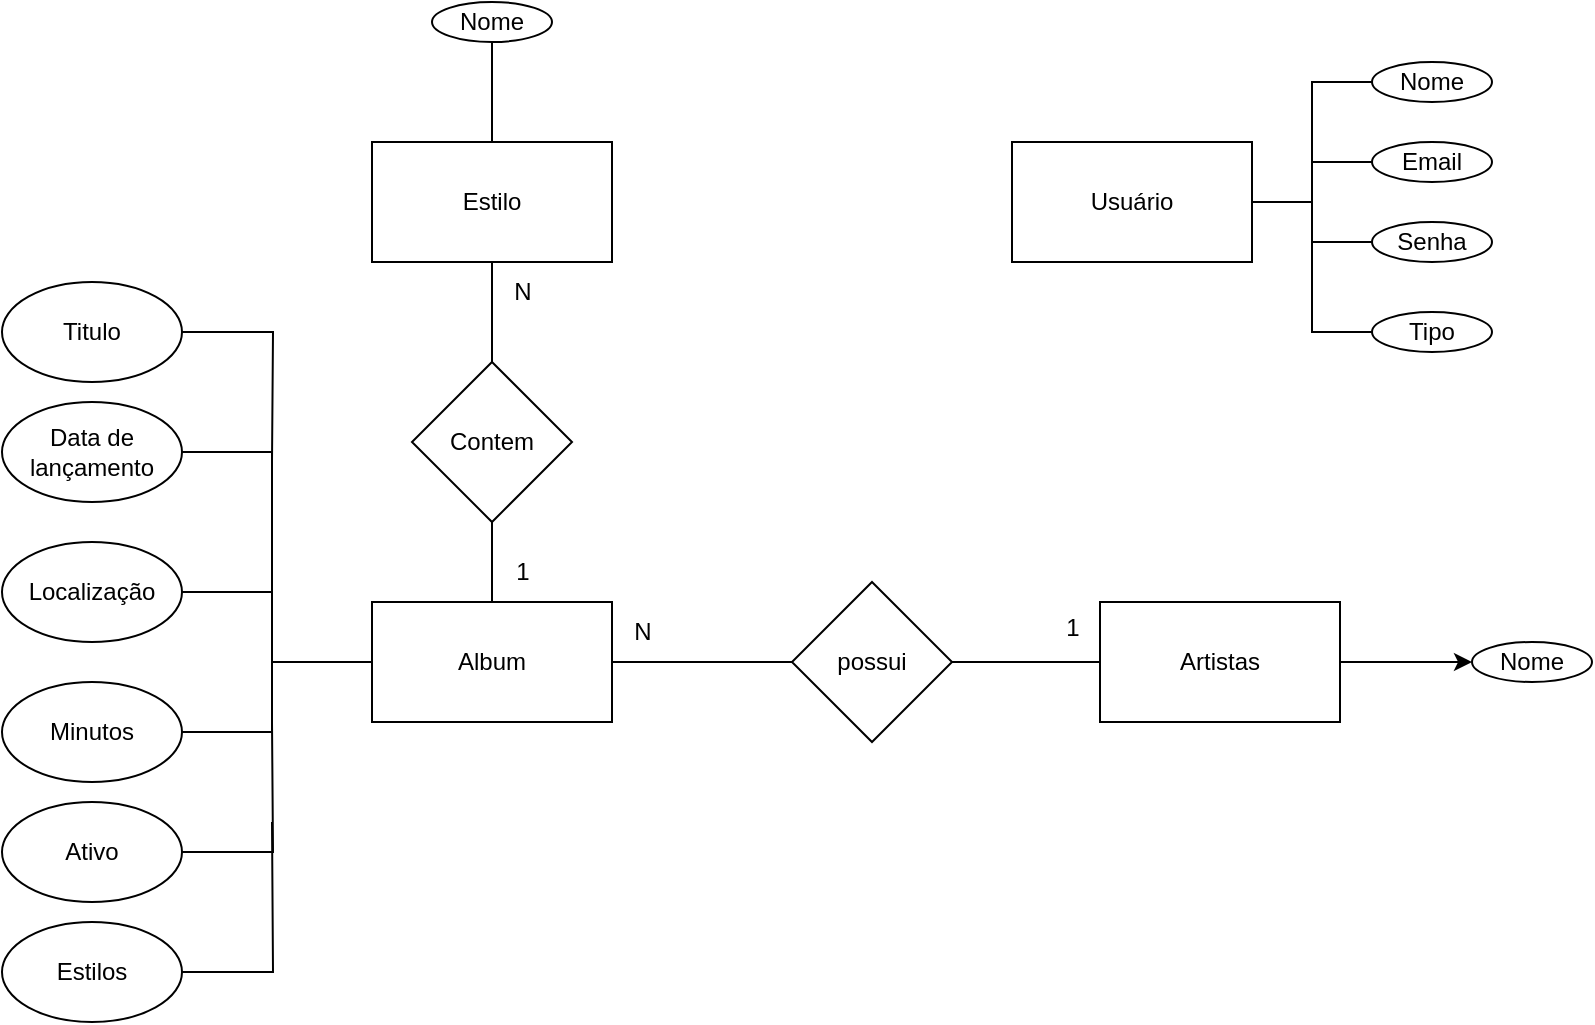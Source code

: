 <mxfile version="21.6.5" type="device">
  <diagram name="Página-1" id="xzXivETIBrkBu6uU-4m5">
    <mxGraphModel dx="2062" dy="684" grid="1" gridSize="10" guides="1" tooltips="1" connect="1" arrows="1" fold="1" page="1" pageScale="1" pageWidth="827" pageHeight="1169" math="0" shadow="0">
      <root>
        <mxCell id="0" />
        <mxCell id="1" parent="0" />
        <mxCell id="H4jjKeBEncL_NAnKaOob-27" style="edgeStyle=orthogonalEdgeStyle;rounded=0;orthogonalLoop=1;jettySize=auto;html=1;entryX=0.5;entryY=1;entryDx=0;entryDy=0;endArrow=none;endFill=0;" edge="1" parent="1" source="H4jjKeBEncL_NAnKaOob-1" target="H4jjKeBEncL_NAnKaOob-25">
          <mxGeometry relative="1" as="geometry" />
        </mxCell>
        <mxCell id="H4jjKeBEncL_NAnKaOob-1" value="Album" style="whiteSpace=wrap;html=1;" vertex="1" parent="1">
          <mxGeometry x="140" y="350" width="120" height="60" as="geometry" />
        </mxCell>
        <mxCell id="H4jjKeBEncL_NAnKaOob-26" style="edgeStyle=orthogonalEdgeStyle;rounded=0;orthogonalLoop=1;jettySize=auto;html=1;entryX=0.5;entryY=0;entryDx=0;entryDy=0;endArrow=none;endFill=0;" edge="1" parent="1" source="H4jjKeBEncL_NAnKaOob-2" target="H4jjKeBEncL_NAnKaOob-25">
          <mxGeometry relative="1" as="geometry" />
        </mxCell>
        <mxCell id="H4jjKeBEncL_NAnKaOob-2" value="Estilo" style="whiteSpace=wrap;html=1;" vertex="1" parent="1">
          <mxGeometry x="140" y="120" width="120" height="60" as="geometry" />
        </mxCell>
        <mxCell id="H4jjKeBEncL_NAnKaOob-41" style="edgeStyle=orthogonalEdgeStyle;rounded=0;orthogonalLoop=1;jettySize=auto;html=1;entryX=0;entryY=0.5;entryDx=0;entryDy=0;endArrow=none;endFill=0;" edge="1" parent="1" source="H4jjKeBEncL_NAnKaOob-3" target="H4jjKeBEncL_NAnKaOob-4">
          <mxGeometry relative="1" as="geometry" />
        </mxCell>
        <mxCell id="H4jjKeBEncL_NAnKaOob-3" value="Usuário" style="whiteSpace=wrap;html=1;" vertex="1" parent="1">
          <mxGeometry x="460" y="120" width="120" height="60" as="geometry" />
        </mxCell>
        <mxCell id="H4jjKeBEncL_NAnKaOob-4" value="Nome" style="ellipse;whiteSpace=wrap;html=1;" vertex="1" parent="1">
          <mxGeometry x="640" y="80" width="60" height="20" as="geometry" />
        </mxCell>
        <mxCell id="H4jjKeBEncL_NAnKaOob-42" style="edgeStyle=orthogonalEdgeStyle;rounded=0;orthogonalLoop=1;jettySize=auto;html=1;entryX=1;entryY=0.5;entryDx=0;entryDy=0;endArrow=none;endFill=0;" edge="1" parent="1" source="H4jjKeBEncL_NAnKaOob-5" target="H4jjKeBEncL_NAnKaOob-3">
          <mxGeometry relative="1" as="geometry" />
        </mxCell>
        <mxCell id="H4jjKeBEncL_NAnKaOob-5" value="Email" style="ellipse;whiteSpace=wrap;html=1;" vertex="1" parent="1">
          <mxGeometry x="640" y="120" width="60" height="20" as="geometry" />
        </mxCell>
        <mxCell id="H4jjKeBEncL_NAnKaOob-44" style="edgeStyle=orthogonalEdgeStyle;rounded=0;orthogonalLoop=1;jettySize=auto;html=1;entryX=1;entryY=0.5;entryDx=0;entryDy=0;endArrow=none;endFill=0;" edge="1" parent="1" source="H4jjKeBEncL_NAnKaOob-7" target="H4jjKeBEncL_NAnKaOob-3">
          <mxGeometry relative="1" as="geometry" />
        </mxCell>
        <mxCell id="H4jjKeBEncL_NAnKaOob-7" value="Senha" style="ellipse;whiteSpace=wrap;html=1;" vertex="1" parent="1">
          <mxGeometry x="640" y="160" width="60" height="20" as="geometry" />
        </mxCell>
        <mxCell id="H4jjKeBEncL_NAnKaOob-35" style="edgeStyle=orthogonalEdgeStyle;rounded=0;orthogonalLoop=1;jettySize=auto;html=1;entryX=0;entryY=0.5;entryDx=0;entryDy=0;" edge="1" parent="1" source="H4jjKeBEncL_NAnKaOob-10" target="H4jjKeBEncL_NAnKaOob-20">
          <mxGeometry relative="1" as="geometry" />
        </mxCell>
        <mxCell id="H4jjKeBEncL_NAnKaOob-10" value="Artistas" style="whiteSpace=wrap;html=1;" vertex="1" parent="1">
          <mxGeometry x="504" y="350" width="120" height="60" as="geometry" />
        </mxCell>
        <mxCell id="H4jjKeBEncL_NAnKaOob-24" style="edgeStyle=orthogonalEdgeStyle;rounded=0;orthogonalLoop=1;jettySize=auto;html=1;entryX=0.5;entryY=0;entryDx=0;entryDy=0;endArrow=none;endFill=0;" edge="1" parent="1" source="H4jjKeBEncL_NAnKaOob-11" target="H4jjKeBEncL_NAnKaOob-2">
          <mxGeometry relative="1" as="geometry" />
        </mxCell>
        <mxCell id="H4jjKeBEncL_NAnKaOob-11" value="Nome" style="ellipse;whiteSpace=wrap;html=1;" vertex="1" parent="1">
          <mxGeometry x="170" y="50" width="60" height="20" as="geometry" />
        </mxCell>
        <mxCell id="H4jjKeBEncL_NAnKaOob-39" style="edgeStyle=orthogonalEdgeStyle;rounded=0;orthogonalLoop=1;jettySize=auto;html=1;endArrow=none;endFill=0;" edge="1" parent="1" source="H4jjKeBEncL_NAnKaOob-12">
          <mxGeometry relative="1" as="geometry">
            <mxPoint x="90" y="280" as="targetPoint" />
          </mxGeometry>
        </mxCell>
        <mxCell id="H4jjKeBEncL_NAnKaOob-12" value="Titulo" style="ellipse;whiteSpace=wrap;html=1;" vertex="1" parent="1">
          <mxGeometry x="-45" y="190" width="90" height="50" as="geometry" />
        </mxCell>
        <mxCell id="H4jjKeBEncL_NAnKaOob-36" style="edgeStyle=orthogonalEdgeStyle;rounded=0;orthogonalLoop=1;jettySize=auto;html=1;endArrow=none;endFill=0;" edge="1" parent="1" source="H4jjKeBEncL_NAnKaOob-13">
          <mxGeometry relative="1" as="geometry">
            <mxPoint x="90" y="350" as="targetPoint" />
            <Array as="points">
              <mxPoint x="90" y="275" />
              <mxPoint x="90" y="340" />
            </Array>
          </mxGeometry>
        </mxCell>
        <mxCell id="H4jjKeBEncL_NAnKaOob-13" value="Data de lançamento" style="ellipse;whiteSpace=wrap;html=1;" vertex="1" parent="1">
          <mxGeometry x="-45" y="250" width="90" height="50" as="geometry" />
        </mxCell>
        <mxCell id="H4jjKeBEncL_NAnKaOob-23" style="edgeStyle=orthogonalEdgeStyle;rounded=0;orthogonalLoop=1;jettySize=auto;html=1;entryX=0;entryY=0.5;entryDx=0;entryDy=0;endArrow=none;endFill=0;" edge="1" parent="1" source="H4jjKeBEncL_NAnKaOob-14" target="H4jjKeBEncL_NAnKaOob-1">
          <mxGeometry relative="1" as="geometry">
            <Array as="points">
              <mxPoint x="90" y="345" />
              <mxPoint x="90" y="380" />
            </Array>
          </mxGeometry>
        </mxCell>
        <mxCell id="H4jjKeBEncL_NAnKaOob-14" value="Localização" style="ellipse;whiteSpace=wrap;html=1;" vertex="1" parent="1">
          <mxGeometry x="-45" y="320" width="90" height="50" as="geometry" />
        </mxCell>
        <mxCell id="H4jjKeBEncL_NAnKaOob-22" style="edgeStyle=orthogonalEdgeStyle;rounded=0;orthogonalLoop=1;jettySize=auto;html=1;entryX=0;entryY=0.5;entryDx=0;entryDy=0;endArrow=none;endFill=0;" edge="1" parent="1" source="H4jjKeBEncL_NAnKaOob-15" target="H4jjKeBEncL_NAnKaOob-1">
          <mxGeometry relative="1" as="geometry">
            <Array as="points">
              <mxPoint x="90" y="415" />
              <mxPoint x="90" y="380" />
            </Array>
          </mxGeometry>
        </mxCell>
        <mxCell id="H4jjKeBEncL_NAnKaOob-15" value="Minutos" style="ellipse;whiteSpace=wrap;html=1;" vertex="1" parent="1">
          <mxGeometry x="-45" y="390" width="90" height="50" as="geometry" />
        </mxCell>
        <mxCell id="H4jjKeBEncL_NAnKaOob-37" style="edgeStyle=orthogonalEdgeStyle;rounded=0;orthogonalLoop=1;jettySize=auto;html=1;endArrow=none;endFill=0;" edge="1" parent="1" source="H4jjKeBEncL_NAnKaOob-17">
          <mxGeometry relative="1" as="geometry">
            <mxPoint x="90" y="410" as="targetPoint" />
          </mxGeometry>
        </mxCell>
        <mxCell id="H4jjKeBEncL_NAnKaOob-17" value="Ativo" style="ellipse;whiteSpace=wrap;html=1;" vertex="1" parent="1">
          <mxGeometry x="-45" y="450" width="90" height="50" as="geometry" />
        </mxCell>
        <mxCell id="H4jjKeBEncL_NAnKaOob-45" style="edgeStyle=orthogonalEdgeStyle;rounded=0;orthogonalLoop=1;jettySize=auto;html=1;entryX=1;entryY=0.5;entryDx=0;entryDy=0;endArrow=none;endFill=0;" edge="1" parent="1" source="H4jjKeBEncL_NAnKaOob-19" target="H4jjKeBEncL_NAnKaOob-3">
          <mxGeometry relative="1" as="geometry" />
        </mxCell>
        <mxCell id="H4jjKeBEncL_NAnKaOob-19" value="Tipo" style="ellipse;whiteSpace=wrap;html=1;" vertex="1" parent="1">
          <mxGeometry x="640" y="205" width="60" height="20" as="geometry" />
        </mxCell>
        <mxCell id="H4jjKeBEncL_NAnKaOob-20" value="Nome" style="ellipse;whiteSpace=wrap;html=1;" vertex="1" parent="1">
          <mxGeometry x="690" y="370" width="60" height="20" as="geometry" />
        </mxCell>
        <mxCell id="H4jjKeBEncL_NAnKaOob-38" style="edgeStyle=orthogonalEdgeStyle;rounded=0;orthogonalLoop=1;jettySize=auto;html=1;endArrow=none;endFill=0;" edge="1" parent="1" source="H4jjKeBEncL_NAnKaOob-21">
          <mxGeometry relative="1" as="geometry">
            <mxPoint x="90" y="460" as="targetPoint" />
          </mxGeometry>
        </mxCell>
        <mxCell id="H4jjKeBEncL_NAnKaOob-21" value="Estilos" style="ellipse;whiteSpace=wrap;html=1;" vertex="1" parent="1">
          <mxGeometry x="-45" y="510" width="90" height="50" as="geometry" />
        </mxCell>
        <mxCell id="H4jjKeBEncL_NAnKaOob-25" value="Contem" style="rhombus;whiteSpace=wrap;html=1;" vertex="1" parent="1">
          <mxGeometry x="160" y="230" width="80" height="80" as="geometry" />
        </mxCell>
        <mxCell id="H4jjKeBEncL_NAnKaOob-28" value="1" style="text;html=1;align=center;verticalAlign=middle;resizable=0;points=[];autosize=1;strokeColor=none;fillColor=none;" vertex="1" parent="1">
          <mxGeometry x="200" y="320" width="30" height="30" as="geometry" />
        </mxCell>
        <mxCell id="H4jjKeBEncL_NAnKaOob-29" value="N" style="text;html=1;align=center;verticalAlign=middle;resizable=0;points=[];autosize=1;strokeColor=none;fillColor=none;" vertex="1" parent="1">
          <mxGeometry x="200" y="180" width="30" height="30" as="geometry" />
        </mxCell>
        <mxCell id="H4jjKeBEncL_NAnKaOob-31" style="edgeStyle=orthogonalEdgeStyle;rounded=0;orthogonalLoop=1;jettySize=auto;html=1;endArrow=none;endFill=0;" edge="1" parent="1" source="H4jjKeBEncL_NAnKaOob-30" target="H4jjKeBEncL_NAnKaOob-1">
          <mxGeometry relative="1" as="geometry" />
        </mxCell>
        <mxCell id="H4jjKeBEncL_NAnKaOob-32" style="edgeStyle=orthogonalEdgeStyle;rounded=0;orthogonalLoop=1;jettySize=auto;html=1;entryX=0;entryY=0.5;entryDx=0;entryDy=0;endArrow=none;endFill=0;" edge="1" parent="1" source="H4jjKeBEncL_NAnKaOob-30" target="H4jjKeBEncL_NAnKaOob-10">
          <mxGeometry relative="1" as="geometry" />
        </mxCell>
        <mxCell id="H4jjKeBEncL_NAnKaOob-30" value="possui" style="rhombus;whiteSpace=wrap;html=1;" vertex="1" parent="1">
          <mxGeometry x="350" y="340" width="80" height="80" as="geometry" />
        </mxCell>
        <mxCell id="H4jjKeBEncL_NAnKaOob-33" value="1" style="text;html=1;align=center;verticalAlign=middle;resizable=0;points=[];autosize=1;strokeColor=none;fillColor=none;" vertex="1" parent="1">
          <mxGeometry x="475" y="348" width="30" height="30" as="geometry" />
        </mxCell>
        <mxCell id="H4jjKeBEncL_NAnKaOob-34" value="N" style="text;html=1;align=center;verticalAlign=middle;resizable=0;points=[];autosize=1;strokeColor=none;fillColor=none;" vertex="1" parent="1">
          <mxGeometry x="260" y="350" width="30" height="30" as="geometry" />
        </mxCell>
      </root>
    </mxGraphModel>
  </diagram>
</mxfile>
